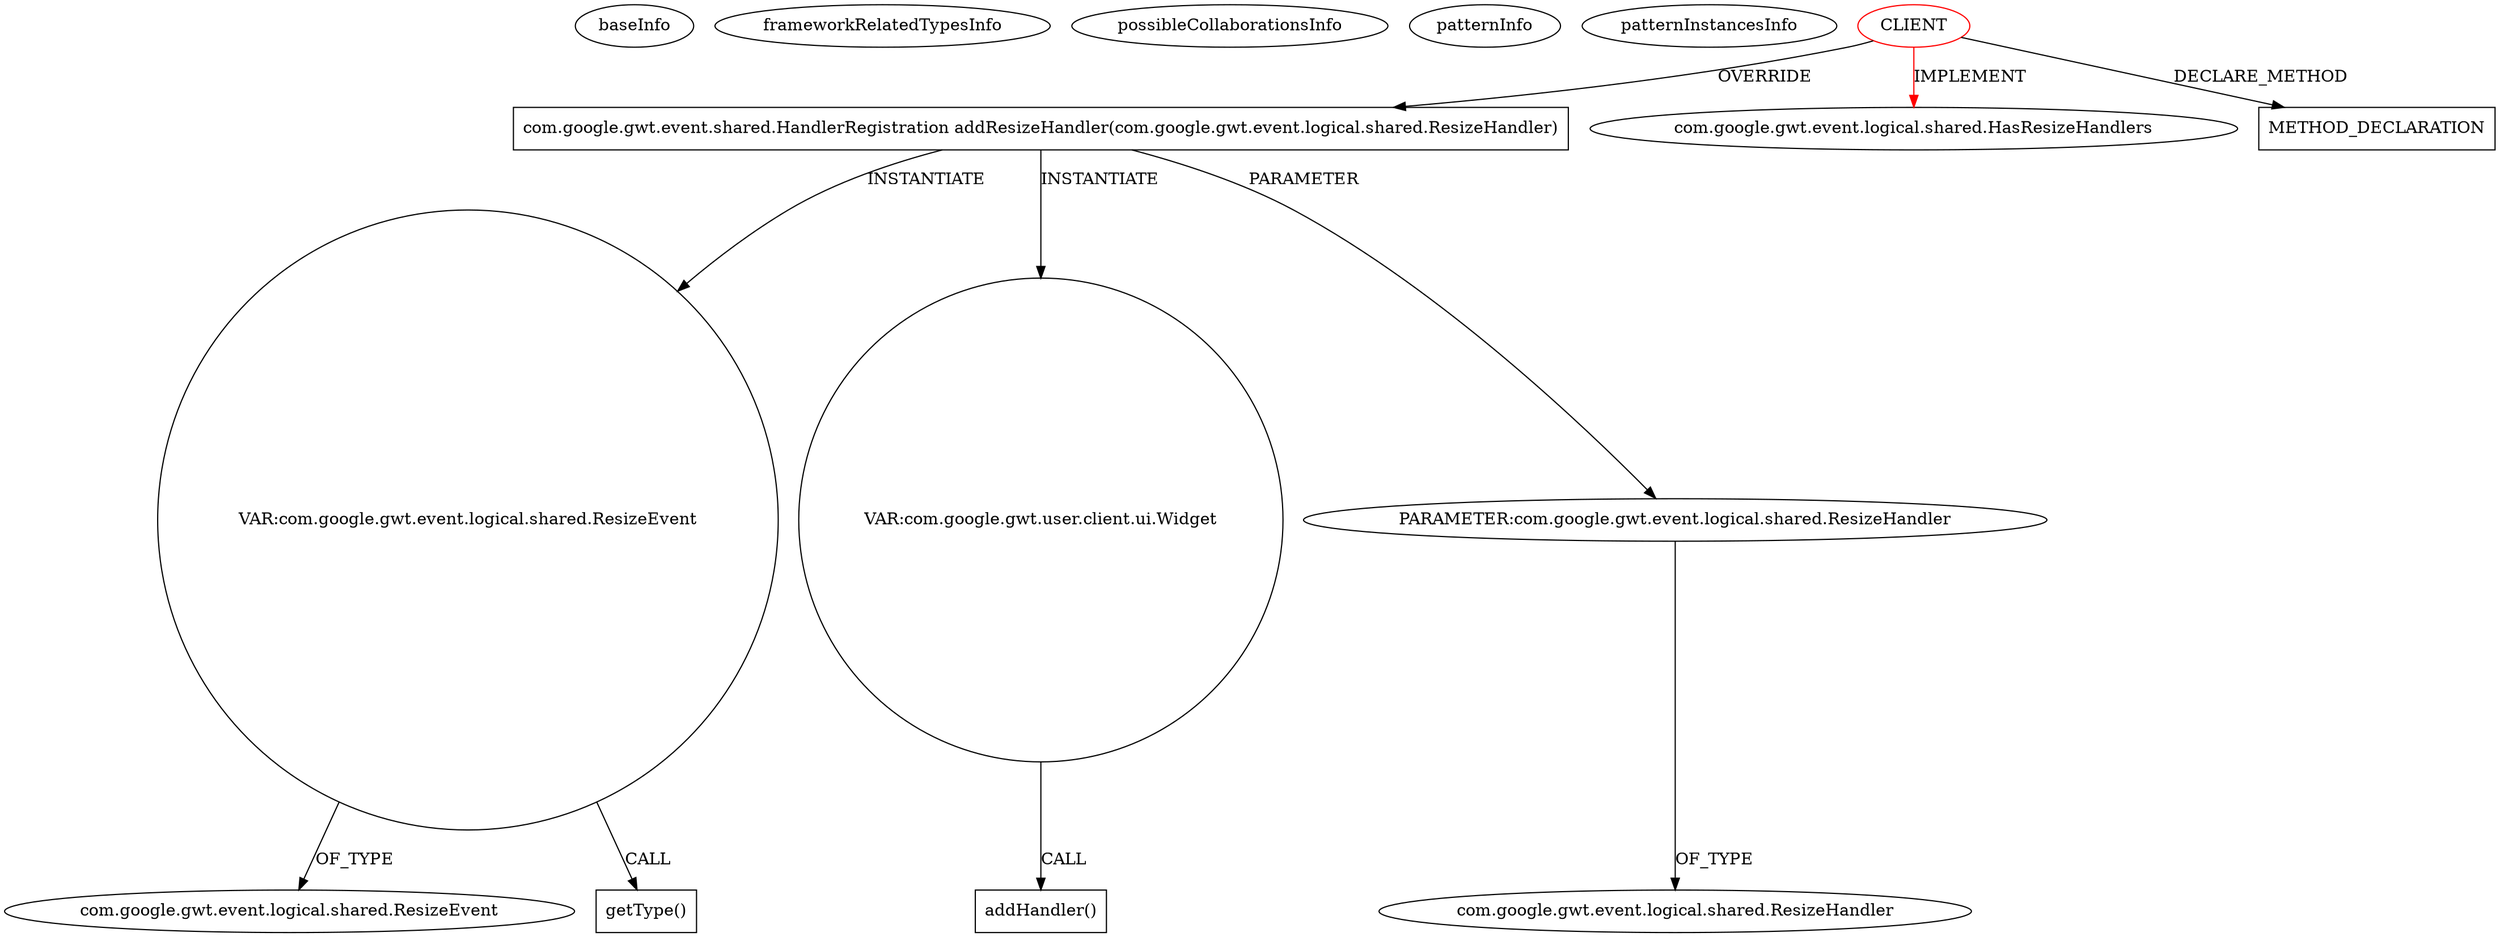digraph {
baseInfo[graphId=957,category="pattern",isAnonymous=false,possibleRelation=false]
frameworkRelatedTypesInfo[0="com.google.gwt.event.logical.shared.HasResizeHandlers"]
possibleCollaborationsInfo[]
patternInfo[frequency=2.0,patternRootClient=0]
patternInstancesInfo[0="mguiral-GwtSvgLib~/mguiral-GwtSvgLib/GwtSvgLib-master/src/gwt/html5/svg/client/user/ui/SVGWidget.java~SVGWidget~3992",1="lambourg-WebGallery~/lambourg-WebGallery/WebGallery-master/client/src/com/lambourg/webgallery/client/widgets/ExpandingTextArea.java~ExpandingTextArea~3594"]
29[label="com.google.gwt.event.logical.shared.ResizeEvent",vertexType="FRAMEWORK_CLASS_TYPE",isFrameworkType=false]
27[label="VAR:com.google.gwt.event.logical.shared.ResizeEvent",vertexType="VARIABLE_EXPRESION",isFrameworkType=false,shape=circle]
28[label="getType()",vertexType="INSIDE_CALL",isFrameworkType=false,shape=box]
20[label="com.google.gwt.event.shared.HandlerRegistration addResizeHandler(com.google.gwt.event.logical.shared.ResizeHandler)",vertexType="OVERRIDING_METHOD_DECLARATION",isFrameworkType=false,shape=box]
24[label="VAR:com.google.gwt.user.client.ui.Widget",vertexType="VARIABLE_EXPRESION",isFrameworkType=false,shape=circle]
0[label="CLIENT",vertexType="ROOT_CLIENT_CLASS_DECLARATION",isFrameworkType=false,color=red]
25[label="addHandler()",vertexType="INSIDE_CALL",isFrameworkType=false,shape=box]
22[label="PARAMETER:com.google.gwt.event.logical.shared.ResizeHandler",vertexType="PARAMETER_DECLARATION",isFrameworkType=false]
4[label="com.google.gwt.event.logical.shared.HasResizeHandlers",vertexType="FRAMEWORK_INTERFACE_TYPE",isFrameworkType=false]
23[label="com.google.gwt.event.logical.shared.ResizeHandler",vertexType="FRAMEWORK_INTERFACE_TYPE",isFrameworkType=false]
69[label="METHOD_DECLARATION",vertexType="CLIENT_METHOD_DECLARATION",isFrameworkType=false,shape=box]
20->27[label="INSTANTIATE"]
0->20[label="OVERRIDE"]
20->22[label="PARAMETER"]
27->28[label="CALL"]
0->4[label="IMPLEMENT",color=red]
22->23[label="OF_TYPE"]
27->29[label="OF_TYPE"]
20->24[label="INSTANTIATE"]
24->25[label="CALL"]
0->69[label="DECLARE_METHOD"]
}
